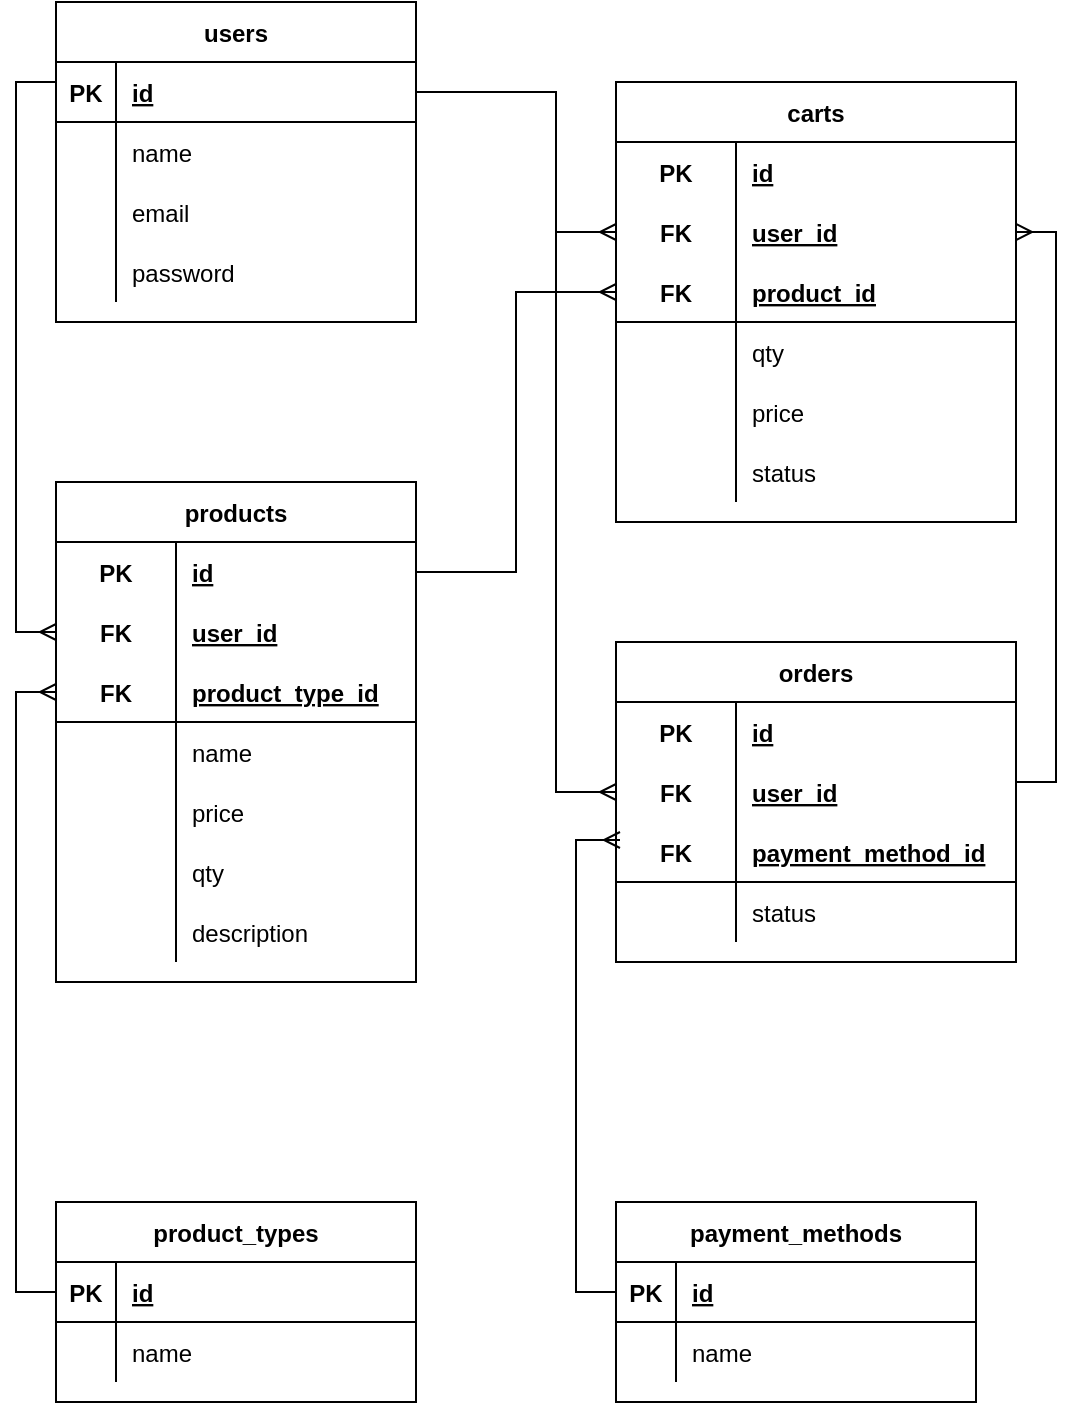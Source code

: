 <mxfile>
    <diagram id="VYC922mKqH5NMdaGn7zy" name="Page-1">
        <mxGraphModel dx="1134" dy="455" grid="1" gridSize="10" guides="1" tooltips="1" connect="1" arrows="1" fold="1" page="1" pageScale="1" pageWidth="1169" pageHeight="827" math="0" shadow="0">
            <root>
                <mxCell id="0"/>
                <mxCell id="1" parent="0"/>
                <mxCell id="bkWMoB8fcdZXVpc6haCn-1" style="edgeStyle=orthogonalEdgeStyle;rounded=0;orthogonalLoop=1;jettySize=auto;html=1;exitX=0;exitY=0.25;exitDx=0;exitDy=0;entryX=0;entryY=0.5;entryDx=0;entryDy=0;endArrow=ERmany;endFill=0;" parent="1" source="t-qW9euXS6FeVMUo__KV-1" target="t-qW9euXS6FeVMUo__KV-44" edge="1">
                    <mxGeometry relative="1" as="geometry"/>
                </mxCell>
                <mxCell id="t-qW9euXS6FeVMUo__KV-1" value="users" style="shape=table;startSize=30;container=1;collapsible=1;childLayout=tableLayout;fixedRows=1;rowLines=0;fontStyle=1;align=center;resizeLast=1;" parent="1" vertex="1">
                    <mxGeometry x="40" y="80" width="180" height="160" as="geometry"/>
                </mxCell>
                <mxCell id="t-qW9euXS6FeVMUo__KV-2" value="" style="shape=tableRow;horizontal=0;startSize=0;swimlaneHead=0;swimlaneBody=0;fillColor=none;collapsible=0;dropTarget=0;points=[[0,0.5],[1,0.5]];portConstraint=eastwest;top=0;left=0;right=0;bottom=1;" parent="t-qW9euXS6FeVMUo__KV-1" vertex="1">
                    <mxGeometry y="30" width="180" height="30" as="geometry"/>
                </mxCell>
                <mxCell id="t-qW9euXS6FeVMUo__KV-3" value="PK" style="shape=partialRectangle;connectable=0;fillColor=none;top=0;left=0;bottom=0;right=0;fontStyle=1;overflow=hidden;" parent="t-qW9euXS6FeVMUo__KV-2" vertex="1">
                    <mxGeometry width="30" height="30" as="geometry">
                        <mxRectangle width="30" height="30" as="alternateBounds"/>
                    </mxGeometry>
                </mxCell>
                <mxCell id="t-qW9euXS6FeVMUo__KV-4" value="id" style="shape=partialRectangle;connectable=0;fillColor=none;top=0;left=0;bottom=0;right=0;align=left;spacingLeft=6;fontStyle=5;overflow=hidden;" parent="t-qW9euXS6FeVMUo__KV-2" vertex="1">
                    <mxGeometry x="30" width="150" height="30" as="geometry">
                        <mxRectangle width="150" height="30" as="alternateBounds"/>
                    </mxGeometry>
                </mxCell>
                <mxCell id="t-qW9euXS6FeVMUo__KV-5" value="" style="shape=tableRow;horizontal=0;startSize=0;swimlaneHead=0;swimlaneBody=0;fillColor=none;collapsible=0;dropTarget=0;points=[[0,0.5],[1,0.5]];portConstraint=eastwest;top=0;left=0;right=0;bottom=0;" parent="t-qW9euXS6FeVMUo__KV-1" vertex="1">
                    <mxGeometry y="60" width="180" height="30" as="geometry"/>
                </mxCell>
                <mxCell id="t-qW9euXS6FeVMUo__KV-6" value="" style="shape=partialRectangle;connectable=0;fillColor=none;top=0;left=0;bottom=0;right=0;editable=1;overflow=hidden;" parent="t-qW9euXS6FeVMUo__KV-5" vertex="1">
                    <mxGeometry width="30" height="30" as="geometry">
                        <mxRectangle width="30" height="30" as="alternateBounds"/>
                    </mxGeometry>
                </mxCell>
                <mxCell id="t-qW9euXS6FeVMUo__KV-7" value="name" style="shape=partialRectangle;connectable=0;fillColor=none;top=0;left=0;bottom=0;right=0;align=left;spacingLeft=6;overflow=hidden;" parent="t-qW9euXS6FeVMUo__KV-5" vertex="1">
                    <mxGeometry x="30" width="150" height="30" as="geometry">
                        <mxRectangle width="150" height="30" as="alternateBounds"/>
                    </mxGeometry>
                </mxCell>
                <mxCell id="t-qW9euXS6FeVMUo__KV-8" value="" style="shape=tableRow;horizontal=0;startSize=0;swimlaneHead=0;swimlaneBody=0;fillColor=none;collapsible=0;dropTarget=0;points=[[0,0.5],[1,0.5]];portConstraint=eastwest;top=0;left=0;right=0;bottom=0;" parent="t-qW9euXS6FeVMUo__KV-1" vertex="1">
                    <mxGeometry y="90" width="180" height="30" as="geometry"/>
                </mxCell>
                <mxCell id="t-qW9euXS6FeVMUo__KV-9" value="" style="shape=partialRectangle;connectable=0;fillColor=none;top=0;left=0;bottom=0;right=0;editable=1;overflow=hidden;" parent="t-qW9euXS6FeVMUo__KV-8" vertex="1">
                    <mxGeometry width="30" height="30" as="geometry">
                        <mxRectangle width="30" height="30" as="alternateBounds"/>
                    </mxGeometry>
                </mxCell>
                <mxCell id="t-qW9euXS6FeVMUo__KV-10" value="email" style="shape=partialRectangle;connectable=0;fillColor=none;top=0;left=0;bottom=0;right=0;align=left;spacingLeft=6;overflow=hidden;" parent="t-qW9euXS6FeVMUo__KV-8" vertex="1">
                    <mxGeometry x="30" width="150" height="30" as="geometry">
                        <mxRectangle width="150" height="30" as="alternateBounds"/>
                    </mxGeometry>
                </mxCell>
                <mxCell id="t-qW9euXS6FeVMUo__KV-11" value="" style="shape=tableRow;horizontal=0;startSize=0;swimlaneHead=0;swimlaneBody=0;fillColor=none;collapsible=0;dropTarget=0;points=[[0,0.5],[1,0.5]];portConstraint=eastwest;top=0;left=0;right=0;bottom=0;" parent="t-qW9euXS6FeVMUo__KV-1" vertex="1">
                    <mxGeometry y="120" width="180" height="30" as="geometry"/>
                </mxCell>
                <mxCell id="t-qW9euXS6FeVMUo__KV-12" value="" style="shape=partialRectangle;connectable=0;fillColor=none;top=0;left=0;bottom=0;right=0;editable=1;overflow=hidden;" parent="t-qW9euXS6FeVMUo__KV-11" vertex="1">
                    <mxGeometry width="30" height="30" as="geometry">
                        <mxRectangle width="30" height="30" as="alternateBounds"/>
                    </mxGeometry>
                </mxCell>
                <mxCell id="t-qW9euXS6FeVMUo__KV-13" value="password" style="shape=partialRectangle;connectable=0;fillColor=none;top=0;left=0;bottom=0;right=0;align=left;spacingLeft=6;overflow=hidden;" parent="t-qW9euXS6FeVMUo__KV-11" vertex="1">
                    <mxGeometry x="30" width="150" height="30" as="geometry">
                        <mxRectangle width="150" height="30" as="alternateBounds"/>
                    </mxGeometry>
                </mxCell>
                <mxCell id="t-qW9euXS6FeVMUo__KV-40" value="products" style="shape=table;startSize=30;container=1;collapsible=1;childLayout=tableLayout;fixedRows=1;rowLines=0;fontStyle=1;align=center;resizeLast=1;" parent="1" vertex="1">
                    <mxGeometry x="40" y="320" width="180" height="250" as="geometry"/>
                </mxCell>
                <mxCell id="t-qW9euXS6FeVMUo__KV-41" value="" style="shape=tableRow;horizontal=0;startSize=0;swimlaneHead=0;swimlaneBody=0;fillColor=none;collapsible=0;dropTarget=0;points=[[0,0.5],[1,0.5]];portConstraint=eastwest;top=0;left=0;right=0;bottom=0;" parent="t-qW9euXS6FeVMUo__KV-40" vertex="1">
                    <mxGeometry y="30" width="180" height="30" as="geometry"/>
                </mxCell>
                <mxCell id="t-qW9euXS6FeVMUo__KV-42" value="PK" style="shape=partialRectangle;connectable=0;fillColor=none;top=0;left=0;bottom=0;right=0;fontStyle=1;overflow=hidden;" parent="t-qW9euXS6FeVMUo__KV-41" vertex="1">
                    <mxGeometry width="60" height="30" as="geometry">
                        <mxRectangle width="60" height="30" as="alternateBounds"/>
                    </mxGeometry>
                </mxCell>
                <mxCell id="t-qW9euXS6FeVMUo__KV-43" value="id" style="shape=partialRectangle;connectable=0;fillColor=none;top=0;left=0;bottom=0;right=0;align=left;spacingLeft=6;fontStyle=5;overflow=hidden;" parent="t-qW9euXS6FeVMUo__KV-41" vertex="1">
                    <mxGeometry x="60" width="120" height="30" as="geometry">
                        <mxRectangle width="120" height="30" as="alternateBounds"/>
                    </mxGeometry>
                </mxCell>
                <mxCell id="t-qW9euXS6FeVMUo__KV-44" value="" style="shape=tableRow;horizontal=0;startSize=0;swimlaneHead=0;swimlaneBody=0;fillColor=none;collapsible=0;dropTarget=0;points=[[0,0.5],[1,0.5]];portConstraint=eastwest;top=0;left=0;right=0;bottom=1;strokeColor=none;" parent="t-qW9euXS6FeVMUo__KV-40" vertex="1">
                    <mxGeometry y="60" width="180" height="30" as="geometry"/>
                </mxCell>
                <mxCell id="t-qW9euXS6FeVMUo__KV-45" value="FK" style="shape=partialRectangle;connectable=0;fillColor=none;top=0;left=0;bottom=0;right=0;fontStyle=1;overflow=hidden;" parent="t-qW9euXS6FeVMUo__KV-44" vertex="1">
                    <mxGeometry width="60" height="30" as="geometry">
                        <mxRectangle width="60" height="30" as="alternateBounds"/>
                    </mxGeometry>
                </mxCell>
                <mxCell id="t-qW9euXS6FeVMUo__KV-46" value="user_id" style="shape=partialRectangle;connectable=0;fillColor=none;top=0;left=0;bottom=0;right=0;align=left;spacingLeft=6;fontStyle=5;overflow=hidden;" parent="t-qW9euXS6FeVMUo__KV-44" vertex="1">
                    <mxGeometry x="60" width="120" height="30" as="geometry">
                        <mxRectangle width="120" height="30" as="alternateBounds"/>
                    </mxGeometry>
                </mxCell>
                <mxCell id="bkWMoB8fcdZXVpc6haCn-5" style="shape=tableRow;horizontal=0;startSize=0;swimlaneHead=0;swimlaneBody=0;fillColor=none;collapsible=0;dropTarget=0;points=[[0,0.5],[1,0.5]];portConstraint=eastwest;top=0;left=0;right=0;bottom=1;strokeColor=default;" parent="t-qW9euXS6FeVMUo__KV-40" vertex="1">
                    <mxGeometry y="90" width="180" height="30" as="geometry"/>
                </mxCell>
                <mxCell id="bkWMoB8fcdZXVpc6haCn-6" value="FK" style="shape=partialRectangle;connectable=0;fillColor=none;top=0;left=0;bottom=0;right=0;fontStyle=1;overflow=hidden;" parent="bkWMoB8fcdZXVpc6haCn-5" vertex="1">
                    <mxGeometry width="60" height="30" as="geometry">
                        <mxRectangle width="60" height="30" as="alternateBounds"/>
                    </mxGeometry>
                </mxCell>
                <mxCell id="bkWMoB8fcdZXVpc6haCn-7" value="product_type_id" style="shape=partialRectangle;connectable=0;fillColor=none;top=0;left=0;bottom=0;right=0;align=left;spacingLeft=6;fontStyle=5;overflow=hidden;" parent="bkWMoB8fcdZXVpc6haCn-5" vertex="1">
                    <mxGeometry x="60" width="120" height="30" as="geometry">
                        <mxRectangle width="120" height="30" as="alternateBounds"/>
                    </mxGeometry>
                </mxCell>
                <mxCell id="t-qW9euXS6FeVMUo__KV-47" value="" style="shape=tableRow;horizontal=0;startSize=0;swimlaneHead=0;swimlaneBody=0;fillColor=none;collapsible=0;dropTarget=0;points=[[0,0.5],[1,0.5]];portConstraint=eastwest;top=0;left=0;right=0;bottom=0;" parent="t-qW9euXS6FeVMUo__KV-40" vertex="1">
                    <mxGeometry y="120" width="180" height="30" as="geometry"/>
                </mxCell>
                <mxCell id="t-qW9euXS6FeVMUo__KV-48" value="" style="shape=partialRectangle;connectable=0;fillColor=none;top=0;left=0;bottom=0;right=0;editable=1;overflow=hidden;" parent="t-qW9euXS6FeVMUo__KV-47" vertex="1">
                    <mxGeometry width="60" height="30" as="geometry">
                        <mxRectangle width="60" height="30" as="alternateBounds"/>
                    </mxGeometry>
                </mxCell>
                <mxCell id="t-qW9euXS6FeVMUo__KV-49" value="name" style="shape=partialRectangle;connectable=0;fillColor=none;top=0;left=0;bottom=0;right=0;align=left;spacingLeft=6;overflow=hidden;" parent="t-qW9euXS6FeVMUo__KV-47" vertex="1">
                    <mxGeometry x="60" width="120" height="30" as="geometry">
                        <mxRectangle width="120" height="30" as="alternateBounds"/>
                    </mxGeometry>
                </mxCell>
                <mxCell id="t-qW9euXS6FeVMUo__KV-50" value="" style="shape=tableRow;horizontal=0;startSize=0;swimlaneHead=0;swimlaneBody=0;fillColor=none;collapsible=0;dropTarget=0;points=[[0,0.5],[1,0.5]];portConstraint=eastwest;top=0;left=0;right=0;bottom=0;" parent="t-qW9euXS6FeVMUo__KV-40" vertex="1">
                    <mxGeometry y="150" width="180" height="30" as="geometry"/>
                </mxCell>
                <mxCell id="t-qW9euXS6FeVMUo__KV-51" value="" style="shape=partialRectangle;connectable=0;fillColor=none;top=0;left=0;bottom=0;right=0;editable=1;overflow=hidden;" parent="t-qW9euXS6FeVMUo__KV-50" vertex="1">
                    <mxGeometry width="60" height="30" as="geometry">
                        <mxRectangle width="60" height="30" as="alternateBounds"/>
                    </mxGeometry>
                </mxCell>
                <mxCell id="t-qW9euXS6FeVMUo__KV-52" value="price" style="shape=partialRectangle;connectable=0;fillColor=none;top=0;left=0;bottom=0;right=0;align=left;spacingLeft=6;overflow=hidden;" parent="t-qW9euXS6FeVMUo__KV-50" vertex="1">
                    <mxGeometry x="60" width="120" height="30" as="geometry">
                        <mxRectangle width="120" height="30" as="alternateBounds"/>
                    </mxGeometry>
                </mxCell>
                <mxCell id="t-qW9euXS6FeVMUo__KV-53" style="shape=tableRow;horizontal=0;startSize=0;swimlaneHead=0;swimlaneBody=0;fillColor=none;collapsible=0;dropTarget=0;points=[[0,0.5],[1,0.5]];portConstraint=eastwest;top=0;left=0;right=0;bottom=0;" parent="t-qW9euXS6FeVMUo__KV-40" vertex="1">
                    <mxGeometry y="180" width="180" height="30" as="geometry"/>
                </mxCell>
                <mxCell id="t-qW9euXS6FeVMUo__KV-54" style="shape=partialRectangle;connectable=0;fillColor=none;top=0;left=0;bottom=0;right=0;editable=1;overflow=hidden;" parent="t-qW9euXS6FeVMUo__KV-53" vertex="1">
                    <mxGeometry width="60" height="30" as="geometry">
                        <mxRectangle width="60" height="30" as="alternateBounds"/>
                    </mxGeometry>
                </mxCell>
                <mxCell id="t-qW9euXS6FeVMUo__KV-55" value="qty" style="shape=partialRectangle;connectable=0;fillColor=none;top=0;left=0;bottom=0;right=0;align=left;spacingLeft=6;overflow=hidden;" parent="t-qW9euXS6FeVMUo__KV-53" vertex="1">
                    <mxGeometry x="60" width="120" height="30" as="geometry">
                        <mxRectangle width="120" height="30" as="alternateBounds"/>
                    </mxGeometry>
                </mxCell>
                <mxCell id="t-qW9euXS6FeVMUo__KV-56" style="shape=tableRow;horizontal=0;startSize=0;swimlaneHead=0;swimlaneBody=0;fillColor=none;collapsible=0;dropTarget=0;points=[[0,0.5],[1,0.5]];portConstraint=eastwest;top=0;left=0;right=0;bottom=0;" parent="t-qW9euXS6FeVMUo__KV-40" vertex="1">
                    <mxGeometry y="210" width="180" height="30" as="geometry"/>
                </mxCell>
                <mxCell id="t-qW9euXS6FeVMUo__KV-57" style="shape=partialRectangle;connectable=0;fillColor=none;top=0;left=0;bottom=0;right=0;editable=1;overflow=hidden;" parent="t-qW9euXS6FeVMUo__KV-56" vertex="1">
                    <mxGeometry width="60" height="30" as="geometry">
                        <mxRectangle width="60" height="30" as="alternateBounds"/>
                    </mxGeometry>
                </mxCell>
                <mxCell id="t-qW9euXS6FeVMUo__KV-58" value="description" style="shape=partialRectangle;connectable=0;fillColor=none;top=0;left=0;bottom=0;right=0;align=left;spacingLeft=6;overflow=hidden;" parent="t-qW9euXS6FeVMUo__KV-56" vertex="1">
                    <mxGeometry x="60" width="120" height="30" as="geometry">
                        <mxRectangle width="120" height="30" as="alternateBounds"/>
                    </mxGeometry>
                </mxCell>
                <mxCell id="bkWMoB8fcdZXVpc6haCn-8" value="product_types" style="shape=table;startSize=30;container=1;collapsible=1;childLayout=tableLayout;fixedRows=1;rowLines=0;fontStyle=1;align=center;resizeLast=1;strokeColor=default;fillColor=none;" parent="1" vertex="1">
                    <mxGeometry x="40" y="680" width="180" height="100" as="geometry"/>
                </mxCell>
                <mxCell id="bkWMoB8fcdZXVpc6haCn-9" value="" style="shape=tableRow;horizontal=0;startSize=0;swimlaneHead=0;swimlaneBody=0;fillColor=none;collapsible=0;dropTarget=0;points=[[0,0.5],[1,0.5]];portConstraint=eastwest;top=0;left=0;right=0;bottom=1;strokeColor=default;" parent="bkWMoB8fcdZXVpc6haCn-8" vertex="1">
                    <mxGeometry y="30" width="180" height="30" as="geometry"/>
                </mxCell>
                <mxCell id="bkWMoB8fcdZXVpc6haCn-10" value="PK" style="shape=partialRectangle;connectable=0;fillColor=none;top=0;left=0;bottom=0;right=0;fontStyle=1;overflow=hidden;dashed=1;strokeColor=default;" parent="bkWMoB8fcdZXVpc6haCn-9" vertex="1">
                    <mxGeometry width="30" height="30" as="geometry">
                        <mxRectangle width="30" height="30" as="alternateBounds"/>
                    </mxGeometry>
                </mxCell>
                <mxCell id="bkWMoB8fcdZXVpc6haCn-11" value="id" style="shape=partialRectangle;connectable=0;fillColor=none;top=0;left=0;bottom=0;right=0;align=left;spacingLeft=6;fontStyle=5;overflow=hidden;strokeColor=default;" parent="bkWMoB8fcdZXVpc6haCn-9" vertex="1">
                    <mxGeometry x="30" width="150" height="30" as="geometry">
                        <mxRectangle width="150" height="30" as="alternateBounds"/>
                    </mxGeometry>
                </mxCell>
                <mxCell id="bkWMoB8fcdZXVpc6haCn-12" value="" style="shape=tableRow;horizontal=0;startSize=0;swimlaneHead=0;swimlaneBody=0;fillColor=none;collapsible=0;dropTarget=0;points=[[0,0.5],[1,0.5]];portConstraint=eastwest;top=0;left=0;right=0;bottom=0;dashed=1;strokeColor=default;" parent="bkWMoB8fcdZXVpc6haCn-8" vertex="1">
                    <mxGeometry y="60" width="180" height="30" as="geometry"/>
                </mxCell>
                <mxCell id="bkWMoB8fcdZXVpc6haCn-13" value="" style="shape=partialRectangle;connectable=0;fillColor=none;top=0;left=0;bottom=0;right=0;editable=1;overflow=hidden;dashed=1;strokeColor=default;" parent="bkWMoB8fcdZXVpc6haCn-12" vertex="1">
                    <mxGeometry width="30" height="30" as="geometry">
                        <mxRectangle width="30" height="30" as="alternateBounds"/>
                    </mxGeometry>
                </mxCell>
                <mxCell id="bkWMoB8fcdZXVpc6haCn-14" value="name" style="shape=partialRectangle;connectable=0;fillColor=none;top=0;left=0;bottom=0;right=0;align=left;spacingLeft=6;overflow=hidden;strokeColor=default;" parent="bkWMoB8fcdZXVpc6haCn-12" vertex="1">
                    <mxGeometry x="30" width="150" height="30" as="geometry">
                        <mxRectangle width="150" height="30" as="alternateBounds"/>
                    </mxGeometry>
                </mxCell>
                <mxCell id="bkWMoB8fcdZXVpc6haCn-22" style="edgeStyle=orthogonalEdgeStyle;rounded=0;orthogonalLoop=1;jettySize=auto;html=1;exitX=0;exitY=0.5;exitDx=0;exitDy=0;entryX=0;entryY=0.5;entryDx=0;entryDy=0;endArrow=ERmany;endFill=0;" parent="1" source="bkWMoB8fcdZXVpc6haCn-9" target="bkWMoB8fcdZXVpc6haCn-5" edge="1">
                    <mxGeometry relative="1" as="geometry"/>
                </mxCell>
                <mxCell id="bkWMoB8fcdZXVpc6haCn-23" value="orders" style="shape=table;startSize=30;container=1;collapsible=1;childLayout=tableLayout;fixedRows=1;rowLines=0;fontStyle=1;align=center;resizeLast=1;strokeColor=default;fillColor=none;" parent="1" vertex="1">
                    <mxGeometry x="320" y="400" width="200" height="160" as="geometry"/>
                </mxCell>
                <mxCell id="bkWMoB8fcdZXVpc6haCn-24" value="" style="shape=tableRow;horizontal=0;startSize=0;swimlaneHead=0;swimlaneBody=0;fillColor=none;collapsible=0;dropTarget=0;points=[[0,0.5],[1,0.5]];portConstraint=eastwest;top=0;left=0;right=0;bottom=0;strokeColor=default;" parent="bkWMoB8fcdZXVpc6haCn-23" vertex="1">
                    <mxGeometry y="30" width="200" height="30" as="geometry"/>
                </mxCell>
                <mxCell id="bkWMoB8fcdZXVpc6haCn-25" value="PK" style="shape=partialRectangle;connectable=0;fillColor=none;top=0;left=0;bottom=0;right=0;fontStyle=1;overflow=hidden;strokeColor=default;" parent="bkWMoB8fcdZXVpc6haCn-24" vertex="1">
                    <mxGeometry width="60" height="30" as="geometry">
                        <mxRectangle width="60" height="30" as="alternateBounds"/>
                    </mxGeometry>
                </mxCell>
                <mxCell id="bkWMoB8fcdZXVpc6haCn-26" value="id" style="shape=partialRectangle;connectable=0;fillColor=none;top=0;left=0;bottom=0;right=0;align=left;spacingLeft=6;fontStyle=5;overflow=hidden;strokeColor=default;" parent="bkWMoB8fcdZXVpc6haCn-24" vertex="1">
                    <mxGeometry x="60" width="140" height="30" as="geometry">
                        <mxRectangle width="140" height="30" as="alternateBounds"/>
                    </mxGeometry>
                </mxCell>
                <mxCell id="bkWMoB8fcdZXVpc6haCn-27" value="" style="shape=tableRow;horizontal=0;startSize=0;swimlaneHead=0;swimlaneBody=0;fillColor=none;collapsible=0;dropTarget=0;points=[[0,0.5],[1,0.5]];portConstraint=eastwest;top=0;left=0;right=0;bottom=1;strokeColor=none;" parent="bkWMoB8fcdZXVpc6haCn-23" vertex="1">
                    <mxGeometry y="60" width="200" height="30" as="geometry"/>
                </mxCell>
                <mxCell id="bkWMoB8fcdZXVpc6haCn-28" value="FK" style="shape=partialRectangle;connectable=0;fillColor=none;top=0;left=0;bottom=0;right=0;fontStyle=1;overflow=hidden;strokeColor=default;" parent="bkWMoB8fcdZXVpc6haCn-27" vertex="1">
                    <mxGeometry width="60" height="30" as="geometry">
                        <mxRectangle width="60" height="30" as="alternateBounds"/>
                    </mxGeometry>
                </mxCell>
                <mxCell id="bkWMoB8fcdZXVpc6haCn-29" value="user_id" style="shape=partialRectangle;connectable=0;fillColor=none;top=0;left=0;bottom=0;right=0;align=left;spacingLeft=6;fontStyle=5;overflow=hidden;strokeColor=default;" parent="bkWMoB8fcdZXVpc6haCn-27" vertex="1">
                    <mxGeometry x="60" width="140" height="30" as="geometry">
                        <mxRectangle width="140" height="30" as="alternateBounds"/>
                    </mxGeometry>
                </mxCell>
                <mxCell id="bkWMoB8fcdZXVpc6haCn-36" style="shape=tableRow;horizontal=0;startSize=0;swimlaneHead=0;swimlaneBody=0;fillColor=none;collapsible=0;dropTarget=0;points=[[0,0.5],[1,0.5]];portConstraint=eastwest;top=0;left=0;right=0;bottom=1;strokeColor=default;" parent="bkWMoB8fcdZXVpc6haCn-23" vertex="1">
                    <mxGeometry y="90" width="200" height="30" as="geometry"/>
                </mxCell>
                <mxCell id="bkWMoB8fcdZXVpc6haCn-37" value="FK" style="shape=partialRectangle;connectable=0;fillColor=none;top=0;left=0;bottom=0;right=0;fontStyle=1;overflow=hidden;strokeColor=default;" parent="bkWMoB8fcdZXVpc6haCn-36" vertex="1">
                    <mxGeometry width="60" height="30" as="geometry">
                        <mxRectangle width="60" height="30" as="alternateBounds"/>
                    </mxGeometry>
                </mxCell>
                <mxCell id="bkWMoB8fcdZXVpc6haCn-38" value="payment_method_id" style="shape=partialRectangle;connectable=0;fillColor=none;top=0;left=0;bottom=0;right=0;align=left;spacingLeft=6;fontStyle=5;overflow=hidden;strokeColor=default;" parent="bkWMoB8fcdZXVpc6haCn-36" vertex="1">
                    <mxGeometry x="60" width="140" height="30" as="geometry">
                        <mxRectangle width="140" height="30" as="alternateBounds"/>
                    </mxGeometry>
                </mxCell>
                <mxCell id="SPrxB2LgxXgwCSSrTZGx-1" style="shape=tableRow;horizontal=0;startSize=0;swimlaneHead=0;swimlaneBody=0;fillColor=none;collapsible=0;dropTarget=0;points=[[0,0.5],[1,0.5]];portConstraint=eastwest;top=0;left=0;right=0;bottom=0;strokeColor=default;" parent="bkWMoB8fcdZXVpc6haCn-23" vertex="1">
                    <mxGeometry y="120" width="200" height="30" as="geometry"/>
                </mxCell>
                <mxCell id="SPrxB2LgxXgwCSSrTZGx-2" style="shape=partialRectangle;connectable=0;fillColor=none;top=0;left=0;bottom=0;right=0;editable=1;overflow=hidden;strokeColor=default;" parent="SPrxB2LgxXgwCSSrTZGx-1" vertex="1">
                    <mxGeometry width="60" height="30" as="geometry">
                        <mxRectangle width="60" height="30" as="alternateBounds"/>
                    </mxGeometry>
                </mxCell>
                <mxCell id="SPrxB2LgxXgwCSSrTZGx-3" value="status" style="shape=partialRectangle;connectable=0;fillColor=none;top=0;left=0;bottom=0;right=0;align=left;spacingLeft=6;overflow=hidden;strokeColor=default;" parent="SPrxB2LgxXgwCSSrTZGx-1" vertex="1">
                    <mxGeometry x="60" width="140" height="30" as="geometry">
                        <mxRectangle width="140" height="30" as="alternateBounds"/>
                    </mxGeometry>
                </mxCell>
                <mxCell id="bkWMoB8fcdZXVpc6haCn-40" value="payment_methods" style="shape=table;startSize=30;container=1;collapsible=1;childLayout=tableLayout;fixedRows=1;rowLines=0;fontStyle=1;align=center;resizeLast=1;strokeColor=default;fillColor=none;" parent="1" vertex="1">
                    <mxGeometry x="320" y="680" width="180" height="100" as="geometry"/>
                </mxCell>
                <mxCell id="bkWMoB8fcdZXVpc6haCn-41" value="" style="shape=tableRow;horizontal=0;startSize=0;swimlaneHead=0;swimlaneBody=0;fillColor=none;collapsible=0;dropTarget=0;points=[[0,0.5],[1,0.5]];portConstraint=eastwest;top=0;left=0;right=0;bottom=1;strokeColor=default;" parent="bkWMoB8fcdZXVpc6haCn-40" vertex="1">
                    <mxGeometry y="30" width="180" height="30" as="geometry"/>
                </mxCell>
                <mxCell id="bkWMoB8fcdZXVpc6haCn-42" value="PK" style="shape=partialRectangle;connectable=0;fillColor=none;top=0;left=0;bottom=0;right=0;fontStyle=1;overflow=hidden;strokeColor=default;" parent="bkWMoB8fcdZXVpc6haCn-41" vertex="1">
                    <mxGeometry width="30" height="30" as="geometry">
                        <mxRectangle width="30" height="30" as="alternateBounds"/>
                    </mxGeometry>
                </mxCell>
                <mxCell id="bkWMoB8fcdZXVpc6haCn-43" value="id" style="shape=partialRectangle;connectable=0;fillColor=none;top=0;left=0;bottom=0;right=0;align=left;spacingLeft=6;fontStyle=5;overflow=hidden;strokeColor=default;" parent="bkWMoB8fcdZXVpc6haCn-41" vertex="1">
                    <mxGeometry x="30" width="150" height="30" as="geometry">
                        <mxRectangle width="150" height="30" as="alternateBounds"/>
                    </mxGeometry>
                </mxCell>
                <mxCell id="bkWMoB8fcdZXVpc6haCn-44" value="" style="shape=tableRow;horizontal=0;startSize=0;swimlaneHead=0;swimlaneBody=0;fillColor=none;collapsible=0;dropTarget=0;points=[[0,0.5],[1,0.5]];portConstraint=eastwest;top=0;left=0;right=0;bottom=0;strokeColor=default;" parent="bkWMoB8fcdZXVpc6haCn-40" vertex="1">
                    <mxGeometry y="60" width="180" height="30" as="geometry"/>
                </mxCell>
                <mxCell id="bkWMoB8fcdZXVpc6haCn-45" value="" style="shape=partialRectangle;connectable=0;fillColor=none;top=0;left=0;bottom=0;right=0;editable=1;overflow=hidden;strokeColor=default;" parent="bkWMoB8fcdZXVpc6haCn-44" vertex="1">
                    <mxGeometry width="30" height="30" as="geometry">
                        <mxRectangle width="30" height="30" as="alternateBounds"/>
                    </mxGeometry>
                </mxCell>
                <mxCell id="bkWMoB8fcdZXVpc6haCn-46" value="name" style="shape=partialRectangle;connectable=0;fillColor=none;top=0;left=0;bottom=0;right=0;align=left;spacingLeft=6;overflow=hidden;strokeColor=default;" parent="bkWMoB8fcdZXVpc6haCn-44" vertex="1">
                    <mxGeometry x="30" width="150" height="30" as="geometry">
                        <mxRectangle width="150" height="30" as="alternateBounds"/>
                    </mxGeometry>
                </mxCell>
                <mxCell id="SPrxB2LgxXgwCSSrTZGx-20" value="carts" style="shape=table;startSize=30;container=1;collapsible=1;childLayout=tableLayout;fixedRows=1;rowLines=0;fontStyle=1;align=center;resizeLast=1;strokeColor=default;fillColor=none;" parent="1" vertex="1">
                    <mxGeometry x="320" y="120" width="200" height="220" as="geometry"/>
                </mxCell>
                <mxCell id="SPrxB2LgxXgwCSSrTZGx-21" value="" style="shape=tableRow;horizontal=0;startSize=0;swimlaneHead=0;swimlaneBody=0;fillColor=none;collapsible=0;dropTarget=0;points=[[0,0.5],[1,0.5]];portConstraint=eastwest;top=0;left=0;right=0;bottom=0;strokeColor=default;" parent="SPrxB2LgxXgwCSSrTZGx-20" vertex="1">
                    <mxGeometry y="30" width="200" height="30" as="geometry"/>
                </mxCell>
                <mxCell id="SPrxB2LgxXgwCSSrTZGx-22" value="PK" style="shape=partialRectangle;connectable=0;fillColor=none;top=0;left=0;bottom=0;right=0;fontStyle=1;overflow=hidden;strokeColor=default;" parent="SPrxB2LgxXgwCSSrTZGx-21" vertex="1">
                    <mxGeometry width="60" height="30" as="geometry">
                        <mxRectangle width="60" height="30" as="alternateBounds"/>
                    </mxGeometry>
                </mxCell>
                <mxCell id="SPrxB2LgxXgwCSSrTZGx-23" value="id" style="shape=partialRectangle;connectable=0;fillColor=none;top=0;left=0;bottom=0;right=0;align=left;spacingLeft=6;fontStyle=5;overflow=hidden;strokeColor=default;" parent="SPrxB2LgxXgwCSSrTZGx-21" vertex="1">
                    <mxGeometry x="60" width="140" height="30" as="geometry">
                        <mxRectangle width="140" height="30" as="alternateBounds"/>
                    </mxGeometry>
                </mxCell>
                <mxCell id="SPrxB2LgxXgwCSSrTZGx-24" value="" style="shape=tableRow;horizontal=0;startSize=0;swimlaneHead=0;swimlaneBody=0;fillColor=none;collapsible=0;dropTarget=0;points=[[0,0.5],[1,0.5]];portConstraint=eastwest;top=0;left=0;right=0;bottom=1;strokeColor=none;" parent="SPrxB2LgxXgwCSSrTZGx-20" vertex="1">
                    <mxGeometry y="60" width="200" height="30" as="geometry"/>
                </mxCell>
                <mxCell id="SPrxB2LgxXgwCSSrTZGx-25" value="FK" style="shape=partialRectangle;connectable=0;fillColor=none;top=0;left=0;bottom=0;right=0;fontStyle=1;overflow=hidden;strokeColor=default;" parent="SPrxB2LgxXgwCSSrTZGx-24" vertex="1">
                    <mxGeometry width="60" height="30" as="geometry">
                        <mxRectangle width="60" height="30" as="alternateBounds"/>
                    </mxGeometry>
                </mxCell>
                <mxCell id="SPrxB2LgxXgwCSSrTZGx-26" value="user_id" style="shape=partialRectangle;connectable=0;fillColor=none;top=0;left=0;bottom=0;right=0;align=left;spacingLeft=6;fontStyle=5;overflow=hidden;strokeColor=default;" parent="SPrxB2LgxXgwCSSrTZGx-24" vertex="1">
                    <mxGeometry x="60" width="140" height="30" as="geometry">
                        <mxRectangle width="140" height="30" as="alternateBounds"/>
                    </mxGeometry>
                </mxCell>
                <mxCell id="SPrxB2LgxXgwCSSrTZGx-39" style="shape=tableRow;horizontal=0;startSize=0;swimlaneHead=0;swimlaneBody=0;fillColor=none;collapsible=0;dropTarget=0;points=[[0,0.5],[1,0.5]];portConstraint=eastwest;top=0;left=0;right=0;bottom=1;strokeColor=default;" parent="SPrxB2LgxXgwCSSrTZGx-20" vertex="1">
                    <mxGeometry y="90" width="200" height="30" as="geometry"/>
                </mxCell>
                <mxCell id="SPrxB2LgxXgwCSSrTZGx-40" value="FK" style="shape=partialRectangle;connectable=0;fillColor=none;top=0;left=0;bottom=0;right=0;fontStyle=1;overflow=hidden;strokeColor=default;" parent="SPrxB2LgxXgwCSSrTZGx-39" vertex="1">
                    <mxGeometry width="60" height="30" as="geometry">
                        <mxRectangle width="60" height="30" as="alternateBounds"/>
                    </mxGeometry>
                </mxCell>
                <mxCell id="SPrxB2LgxXgwCSSrTZGx-41" value="product_id" style="shape=partialRectangle;connectable=0;fillColor=none;top=0;left=0;bottom=0;right=0;align=left;spacingLeft=6;fontStyle=5;overflow=hidden;strokeColor=default;" parent="SPrxB2LgxXgwCSSrTZGx-39" vertex="1">
                    <mxGeometry x="60" width="140" height="30" as="geometry">
                        <mxRectangle width="140" height="30" as="alternateBounds"/>
                    </mxGeometry>
                </mxCell>
                <mxCell id="SPrxB2LgxXgwCSSrTZGx-30" value="" style="shape=tableRow;horizontal=0;startSize=0;swimlaneHead=0;swimlaneBody=0;fillColor=none;collapsible=0;dropTarget=0;points=[[0,0.5],[1,0.5]];portConstraint=eastwest;top=0;left=0;right=0;bottom=0;strokeColor=default;" parent="SPrxB2LgxXgwCSSrTZGx-20" vertex="1">
                    <mxGeometry y="120" width="200" height="30" as="geometry"/>
                </mxCell>
                <mxCell id="SPrxB2LgxXgwCSSrTZGx-31" value="" style="shape=partialRectangle;connectable=0;fillColor=none;top=0;left=0;bottom=0;right=0;editable=1;overflow=hidden;strokeColor=default;" parent="SPrxB2LgxXgwCSSrTZGx-30" vertex="1">
                    <mxGeometry width="60" height="30" as="geometry">
                        <mxRectangle width="60" height="30" as="alternateBounds"/>
                    </mxGeometry>
                </mxCell>
                <mxCell id="SPrxB2LgxXgwCSSrTZGx-32" value="qty" style="shape=partialRectangle;connectable=0;fillColor=none;top=0;left=0;bottom=0;right=0;align=left;spacingLeft=6;overflow=hidden;strokeColor=default;" parent="SPrxB2LgxXgwCSSrTZGx-30" vertex="1">
                    <mxGeometry x="60" width="140" height="30" as="geometry">
                        <mxRectangle width="140" height="30" as="alternateBounds"/>
                    </mxGeometry>
                </mxCell>
                <mxCell id="SPrxB2LgxXgwCSSrTZGx-33" value="" style="shape=tableRow;horizontal=0;startSize=0;swimlaneHead=0;swimlaneBody=0;fillColor=none;collapsible=0;dropTarget=0;points=[[0,0.5],[1,0.5]];portConstraint=eastwest;top=0;left=0;right=0;bottom=0;strokeColor=default;" parent="SPrxB2LgxXgwCSSrTZGx-20" vertex="1">
                    <mxGeometry y="150" width="200" height="30" as="geometry"/>
                </mxCell>
                <mxCell id="SPrxB2LgxXgwCSSrTZGx-34" value="" style="shape=partialRectangle;connectable=0;fillColor=none;top=0;left=0;bottom=0;right=0;editable=1;overflow=hidden;strokeColor=default;" parent="SPrxB2LgxXgwCSSrTZGx-33" vertex="1">
                    <mxGeometry width="60" height="30" as="geometry">
                        <mxRectangle width="60" height="30" as="alternateBounds"/>
                    </mxGeometry>
                </mxCell>
                <mxCell id="SPrxB2LgxXgwCSSrTZGx-35" value="price" style="shape=partialRectangle;connectable=0;fillColor=none;top=0;left=0;bottom=0;right=0;align=left;spacingLeft=6;overflow=hidden;strokeColor=default;" parent="SPrxB2LgxXgwCSSrTZGx-33" vertex="1">
                    <mxGeometry x="60" width="140" height="30" as="geometry">
                        <mxRectangle width="140" height="30" as="alternateBounds"/>
                    </mxGeometry>
                </mxCell>
                <mxCell id="SPrxB2LgxXgwCSSrTZGx-36" style="shape=tableRow;horizontal=0;startSize=0;swimlaneHead=0;swimlaneBody=0;fillColor=none;collapsible=0;dropTarget=0;points=[[0,0.5],[1,0.5]];portConstraint=eastwest;top=0;left=0;right=0;bottom=0;strokeColor=default;" parent="SPrxB2LgxXgwCSSrTZGx-20" vertex="1">
                    <mxGeometry y="180" width="200" height="30" as="geometry"/>
                </mxCell>
                <mxCell id="SPrxB2LgxXgwCSSrTZGx-37" style="shape=partialRectangle;connectable=0;fillColor=none;top=0;left=0;bottom=0;right=0;editable=1;overflow=hidden;strokeColor=default;" parent="SPrxB2LgxXgwCSSrTZGx-36" vertex="1">
                    <mxGeometry width="60" height="30" as="geometry">
                        <mxRectangle width="60" height="30" as="alternateBounds"/>
                    </mxGeometry>
                </mxCell>
                <mxCell id="SPrxB2LgxXgwCSSrTZGx-38" value="status" style="shape=partialRectangle;connectable=0;fillColor=none;top=0;left=0;bottom=0;right=0;align=left;spacingLeft=6;overflow=hidden;strokeColor=default;" parent="SPrxB2LgxXgwCSSrTZGx-36" vertex="1">
                    <mxGeometry x="60" width="140" height="30" as="geometry">
                        <mxRectangle width="140" height="30" as="alternateBounds"/>
                    </mxGeometry>
                </mxCell>
                <mxCell id="SPrxB2LgxXgwCSSrTZGx-42" style="edgeStyle=orthogonalEdgeStyle;rounded=0;orthogonalLoop=1;jettySize=auto;html=1;exitX=1;exitY=0.5;exitDx=0;exitDy=0;entryX=0;entryY=0.5;entryDx=0;entryDy=0;startArrow=none;startFill=0;endArrow=ERmany;endFill=0;" parent="1" source="t-qW9euXS6FeVMUo__KV-2" target="SPrxB2LgxXgwCSSrTZGx-24" edge="1">
                    <mxGeometry relative="1" as="geometry">
                        <Array as="points">
                            <mxPoint x="290" y="125"/>
                            <mxPoint x="290" y="195"/>
                        </Array>
                    </mxGeometry>
                </mxCell>
                <mxCell id="SPrxB2LgxXgwCSSrTZGx-43" style="edgeStyle=orthogonalEdgeStyle;rounded=0;orthogonalLoop=1;jettySize=auto;html=1;exitX=1;exitY=0.5;exitDx=0;exitDy=0;entryX=0;entryY=0.5;entryDx=0;entryDy=0;startArrow=none;startFill=0;endArrow=ERmany;endFill=0;" parent="1" source="t-qW9euXS6FeVMUo__KV-41" target="SPrxB2LgxXgwCSSrTZGx-39" edge="1">
                    <mxGeometry relative="1" as="geometry"/>
                </mxCell>
                <mxCell id="SPrxB2LgxXgwCSSrTZGx-53" style="edgeStyle=orthogonalEdgeStyle;rounded=0;orthogonalLoop=1;jettySize=auto;html=1;exitX=0;exitY=0.5;exitDx=0;exitDy=0;entryX=1;entryY=0.5;entryDx=0;entryDy=0;startArrow=ERmany;startFill=0;endArrow=none;endFill=0;" parent="1" source="bkWMoB8fcdZXVpc6haCn-27" target="t-qW9euXS6FeVMUo__KV-2" edge="1">
                    <mxGeometry relative="1" as="geometry">
                        <Array as="points">
                            <mxPoint x="290" y="475"/>
                            <mxPoint x="290" y="125"/>
                        </Array>
                    </mxGeometry>
                </mxCell>
                <mxCell id="SPrxB2LgxXgwCSSrTZGx-58" style="edgeStyle=orthogonalEdgeStyle;rounded=0;orthogonalLoop=1;jettySize=auto;html=1;entryX=1;entryY=0.5;entryDx=0;entryDy=0;startArrow=none;startFill=0;endArrow=ERmany;endFill=0;" parent="1" target="SPrxB2LgxXgwCSSrTZGx-24" edge="1">
                    <mxGeometry relative="1" as="geometry">
                        <mxPoint x="520" y="470" as="sourcePoint"/>
                        <mxPoint x="600" y="475" as="targetPoint"/>
                        <Array as="points">
                            <mxPoint x="540" y="470"/>
                            <mxPoint x="540" y="195"/>
                        </Array>
                    </mxGeometry>
                </mxCell>
                <mxCell id="SPrxB2LgxXgwCSSrTZGx-60" style="edgeStyle=orthogonalEdgeStyle;rounded=0;orthogonalLoop=1;jettySize=auto;html=1;exitX=0;exitY=0.5;exitDx=0;exitDy=0;entryX=0.01;entryY=0.3;entryDx=0;entryDy=0;entryPerimeter=0;startArrow=none;startFill=0;endArrow=ERmany;endFill=0;" parent="1" source="bkWMoB8fcdZXVpc6haCn-41" target="bkWMoB8fcdZXVpc6haCn-36" edge="1">
                    <mxGeometry relative="1" as="geometry"/>
                </mxCell>
            </root>
        </mxGraphModel>
    </diagram>
</mxfile>